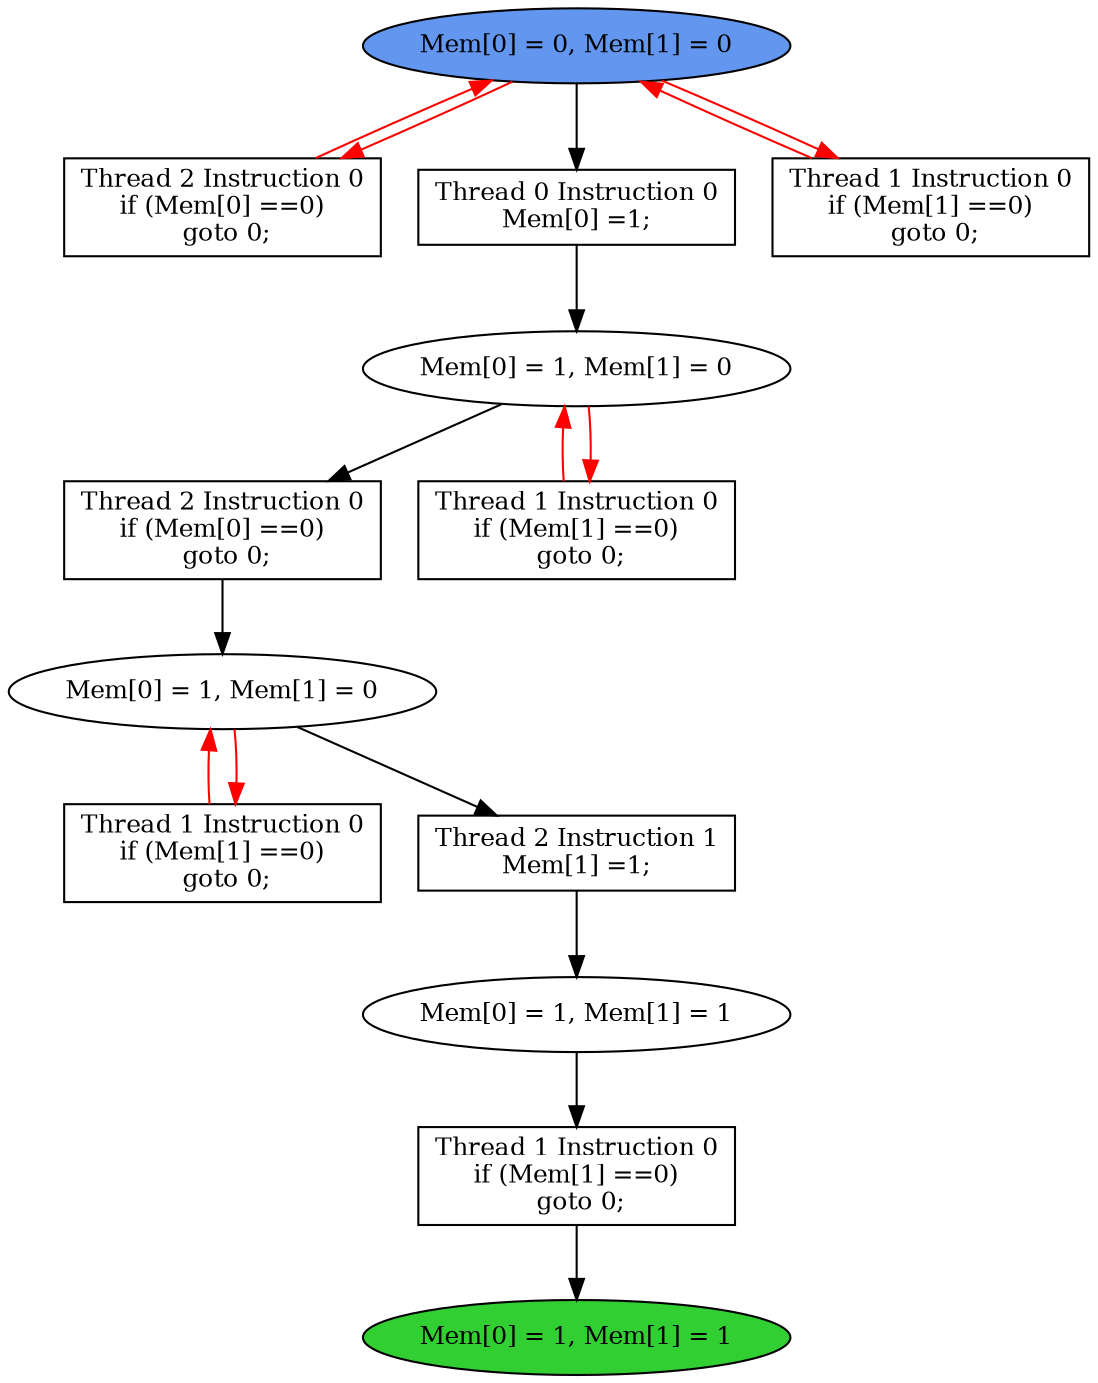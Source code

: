 digraph "graph" {
graph [fontsize=12]
node [fontsize=12]
edge [fontsize=12]
rankdir=TB;
"N24" -> "N23" [uuid = "<A0, S2>", color = "#000000", fontcolor = "#ffffff", style = "solid", label = "", dir = "forward", weight = "1"]
"N27" -> "N20" [uuid = "<A1, START>", color = "#ff0000", fontcolor = "#ffffff", style = "solid", label = "", dir = "back", weight = "1"]
"N26" -> "N25" [uuid = "<A2, S1>", color = "#000000", fontcolor = "#ffffff", style = "solid", label = "", dir = "forward", weight = "1"]
"N13" -> "N12" [uuid = "<A3, END>", color = "#000000", fontcolor = "#ffffff", style = "solid", label = "", dir = "forward", weight = "1"]
"N23" -> "N22" [uuid = "<A4, S2>", color = "#ff0000", fontcolor = "#ffffff", style = "solid", label = "", dir = "back", weight = "1"]
"N25" -> "N21" [uuid = "<A5, S1>", color = "#ff0000", fontcolor = "#ffffff", style = "solid", label = "", dir = "back", weight = "1"]
"N15" -> "N14" [uuid = "<A6, S0>", color = "#000000", fontcolor = "#ffffff", style = "solid", label = "", dir = "forward", weight = "1"]
"N27" -> "N19" [uuid = "<A7, START>", color = "#ff0000", fontcolor = "#ffffff", style = "solid", label = "", dir = "back", weight = "1"]
"N25" -> "N24" [uuid = "<A0, S1>", color = "#000000", fontcolor = "#ffffff", style = "solid", label = "", dir = "forward", weight = "1"]
"N27" -> "N20" [uuid = "<A1, START>", color = "#ff0000", fontcolor = "#ffffff", style = "solid", label = "", dir = "forward", weight = "1"]
"N27" -> "N26" [uuid = "<A2, START>", color = "#000000", fontcolor = "#ffffff", style = "solid", label = "", dir = "forward", weight = "1"]
"N14" -> "N13" [uuid = "<A3, S0>", color = "#000000", fontcolor = "#ffffff", style = "solid", label = "", dir = "forward", weight = "1"]
"N23" -> "N22" [uuid = "<A4, S2>", color = "#ff0000", fontcolor = "#ffffff", style = "solid", label = "", dir = "forward", weight = "1"]
"N25" -> "N21" [uuid = "<A5, S1>", color = "#ff0000", fontcolor = "#ffffff", style = "solid", label = "", dir = "forward", weight = "1"]
"N23" -> "N15" [uuid = "<A6, S2>", color = "#000000", fontcolor = "#ffffff", style = "solid", label = "", dir = "forward", weight = "1"]
"N27" -> "N19" [uuid = "<A7, START>", color = "#ff0000", fontcolor = "#ffffff", style = "solid", label = "", dir = "forward", weight = "1"]
"N12" [uuid="END", label="Mem[0] = 1, Mem[1] = 1", fillcolor = "#31cf31", fontcolor = "#000000", shape = "ellipse", style = "filled, solid"]
"N13" [uuid="A3", label="Thread 1 Instruction 0
if (Mem[1] ==0)
 goto 0;", fillcolor = "#ffffff", fontcolor = "#000000", shape = "box", style = "filled, solid"]
"N14" [uuid="S0", label="Mem[0] = 1, Mem[1] = 1", fillcolor = "#ffffff", fontcolor = "#000000", shape = "ellipse", style = "filled, solid"]
"N15" [uuid="A6", label="Thread 2 Instruction 1
Mem[1] =1;", fillcolor = "#ffffff", fontcolor = "#000000", shape = "box", style = "filled, solid"]
"N19" [uuid="A7", label="Thread 1 Instruction 0
if (Mem[1] ==0)
 goto 0;", fillcolor = "#ffffff", fontcolor = "#000000", shape = "box", style = "filled, solid"]
"N20" [uuid="A1", label="Thread 2 Instruction 0
if (Mem[0] ==0)
 goto 0;", fillcolor = "#ffffff", fontcolor = "#000000", shape = "box", style = "filled, solid"]
"N21" [uuid="A5", label="Thread 1 Instruction 0
if (Mem[1] ==0)
 goto 0;", fillcolor = "#ffffff", fontcolor = "#000000", shape = "box", style = "filled, solid"]
"N22" [uuid="A4", label="Thread 1 Instruction 0
if (Mem[1] ==0)
 goto 0;", fillcolor = "#ffffff", fontcolor = "#000000", shape = "box", style = "filled, solid"]
"N23" [uuid="S2", label="Mem[0] = 1, Mem[1] = 0", fillcolor = "#ffffff", fontcolor = "#000000", shape = "ellipse", style = "filled, solid"]
"N24" [uuid="A0", label="Thread 2 Instruction 0
if (Mem[0] ==0)
 goto 0;", fillcolor = "#ffffff", fontcolor = "#000000", shape = "box", style = "filled, solid"]
"N25" [uuid="S1", label="Mem[0] = 1, Mem[1] = 0", fillcolor = "#ffffff", fontcolor = "#000000", shape = "ellipse", style = "filled, solid"]
"N26" [uuid="A2", label="Thread 0 Instruction 0
Mem[0] =1;", fillcolor = "#ffffff", fontcolor = "#000000", shape = "box", style = "filled, solid"]
"N27" [uuid="START", label="Mem[0] = 0, Mem[1] = 0", fillcolor = "#6396ef", fontcolor = "#000000", shape = "ellipse", style = "filled, solid"]
}